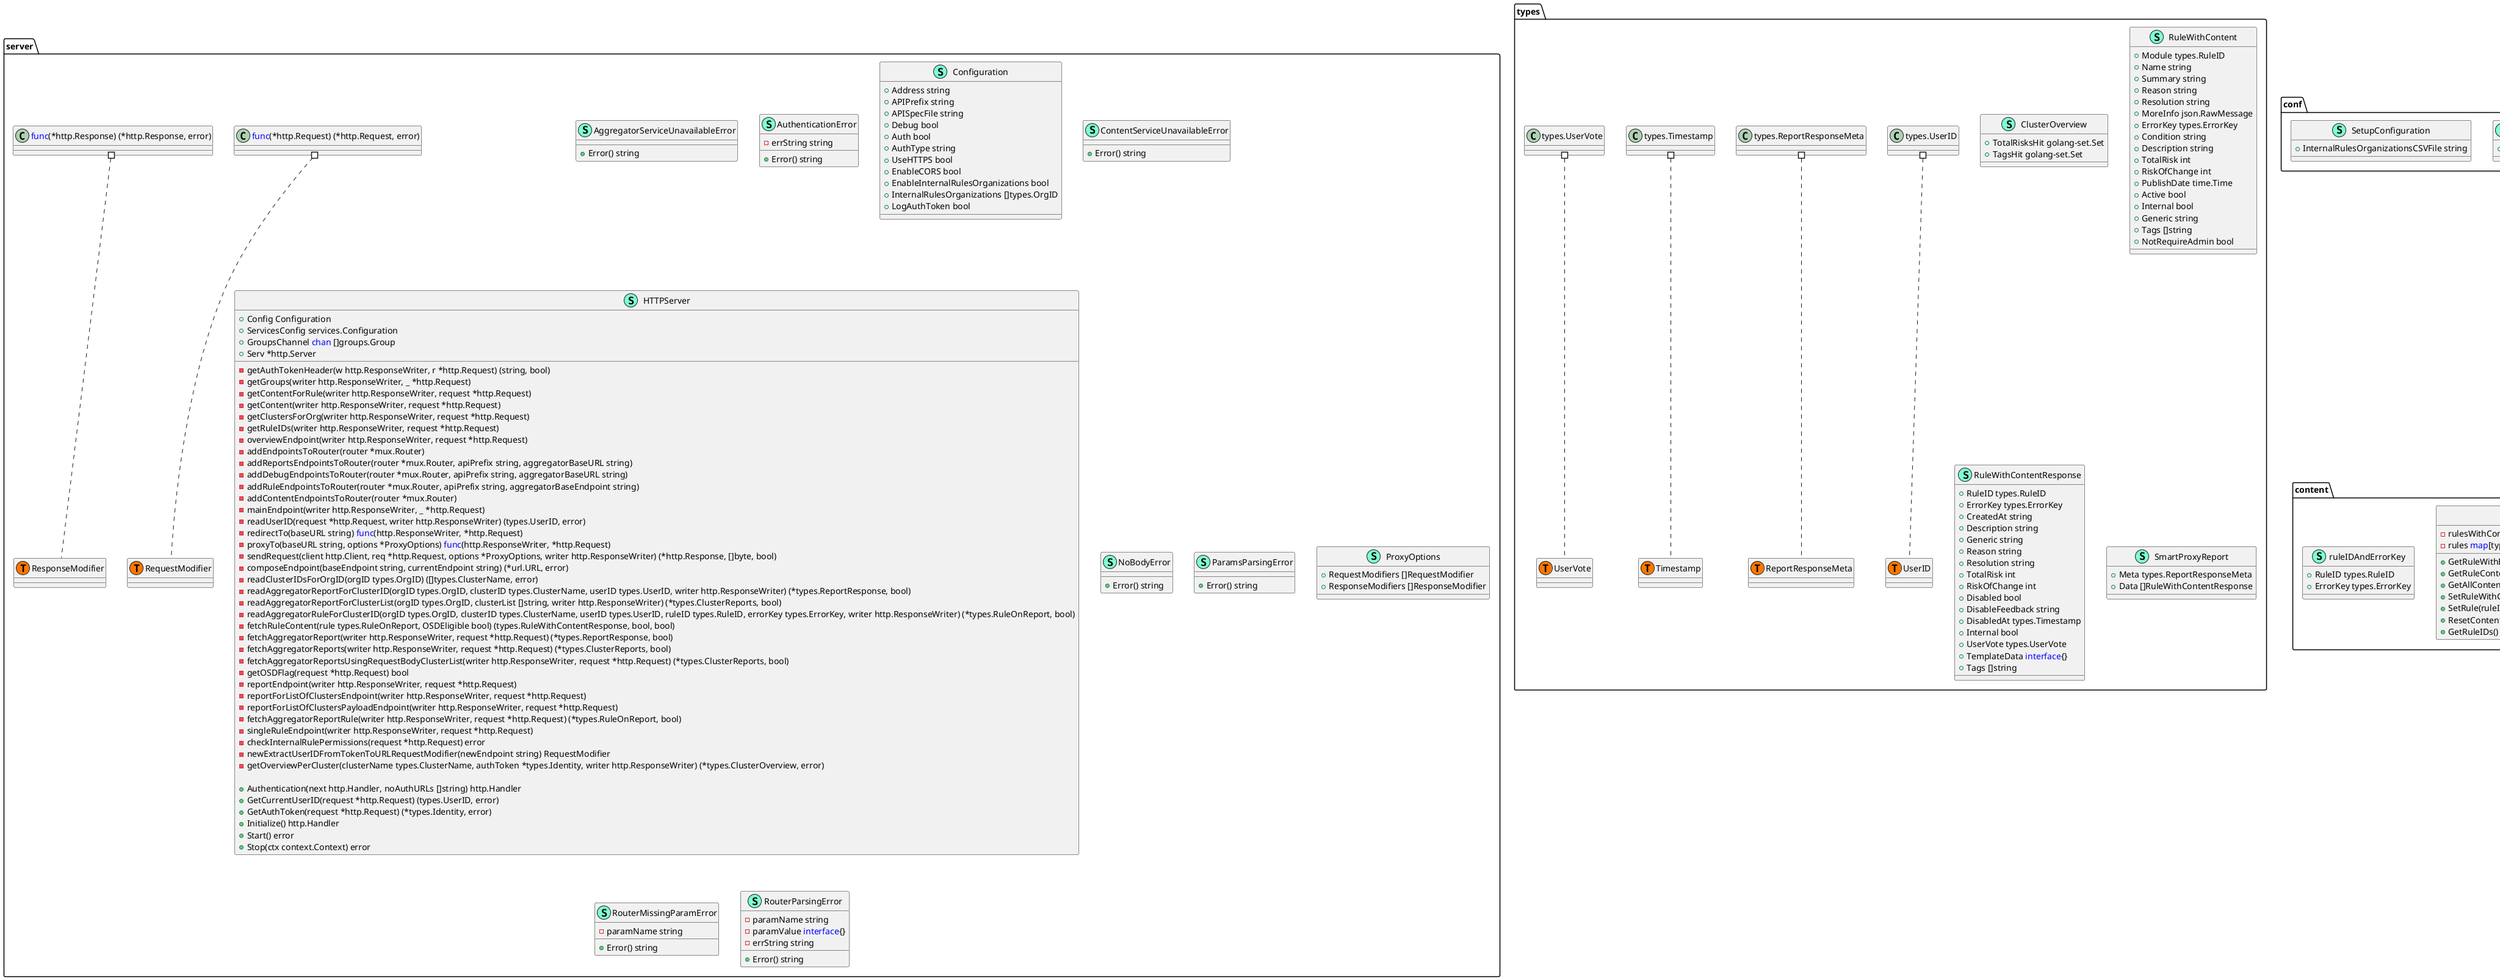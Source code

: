@startuml
namespace conf {
    class MetricsConfiguration << (S,Aquamarine) >> {
        + Namespace string

    }
    class SetupConfiguration << (S,Aquamarine) >> {
        + InternalRulesOrganizationsCSVFile string

    }
}


namespace content {
    class RulesWithContentStorage << (S,Aquamarine) >> {
        - rulesWithContent <font color=blue>map</font>[ruleIDAndErrorKey]*types.RuleWithContent
        - rules <font color=blue>map</font>[types.RuleID]*types.RuleContent

        + GetRuleWithErrorKeyContent(ruleID types.RuleID, errorKey types.ErrorKey) (*types.RuleWithContent, bool)
        + GetRuleContent(ruleID types.RuleID) (*types.RuleContent, bool)
        + GetAllContent() []types.RuleContent
        + SetRuleWithContent(ruleID types.RuleID, errorKey types.ErrorKey, ruleWithContent *types.RuleWithContent) 
        + SetRule(ruleID types.RuleID, ruleContent types.RuleContent) 
        + ResetContent() 
        + GetRuleIDs() []string

    }
    class ruleIDAndErrorKey << (S,Aquamarine) >> {
        + RuleID types.RuleID
        + ErrorKey types.ErrorKey

    }
}
"sync.RWMutex" *-- "content.RulesWithContentStorage"


namespace helpers {
    class helpers.APIRequest << (T, #FF7700) >>  {
    }
    class helpers.APIResponse << (T, #FF7700) >>  {
    }
    class "helpers.APIResponse" as helpersAPIResponse {
        'This class was created so that we can correctly have an alias pointing to this name. Since it contains dots that can break namespaces
    }
    class "helpers.APIRequest" as helpersAPIRequest {
        'This class was created so that we can correctly have an alias pointing to this name. Since it contains dots that can break namespaces
    }
}


namespace main {
    class main.ExitCode << (T, #FF7700) >>  {
    }
}


namespace server {
    class AggregatorServiceUnavailableError << (S,Aquamarine) >> {
        + Error() string

    }
    class AuthenticationError << (S,Aquamarine) >> {
        - errString string

        + Error() string

    }
    class Configuration << (S,Aquamarine) >> {
        + Address string
        + APIPrefix string
        + APISpecFile string
        + Debug bool
        + Auth bool
        + AuthType string
        + UseHTTPS bool
        + EnableCORS bool
        + EnableInternalRulesOrganizations bool
        + InternalRulesOrganizations []types.OrgID
        + LogAuthToken bool

    }
    class ContentServiceUnavailableError << (S,Aquamarine) >> {
        + Error() string

    }
    class HTTPServer << (S,Aquamarine) >> {
        + Config Configuration
        + ServicesConfig services.Configuration
        + GroupsChannel <font color=blue>chan</font> []groups.Group
        + Serv *http.Server

        - getAuthTokenHeader(w http.ResponseWriter, r *http.Request) (string, bool)
        - getGroups(writer http.ResponseWriter, _ *http.Request) 
        - getContentForRule(writer http.ResponseWriter, request *http.Request) 
        - getContent(writer http.ResponseWriter, request *http.Request) 
        - getClustersForOrg(writer http.ResponseWriter, request *http.Request) 
        - getRuleIDs(writer http.ResponseWriter, request *http.Request) 
        - overviewEndpoint(writer http.ResponseWriter, request *http.Request) 
        - addEndpointsToRouter(router *mux.Router) 
        - addReportsEndpointsToRouter(router *mux.Router, apiPrefix string, aggregatorBaseURL string) 
        - addDebugEndpointsToRouter(router *mux.Router, apiPrefix string, aggregatorBaseURL string) 
        - addRuleEndpointsToRouter(router *mux.Router, apiPrefix string, aggregatorBaseEndpoint string) 
        - addContentEndpointsToRouter(router *mux.Router) 
        - mainEndpoint(writer http.ResponseWriter, _ *http.Request) 
        - readUserID(request *http.Request, writer http.ResponseWriter) (types.UserID, error)
        - redirectTo(baseURL string) <font color=blue>func</font>(http.ResponseWriter, *http.Request) 
        - proxyTo(baseURL string, options *ProxyOptions) <font color=blue>func</font>(http.ResponseWriter, *http.Request) 
        - sendRequest(client http.Client, req *http.Request, options *ProxyOptions, writer http.ResponseWriter) (*http.Response, []byte, bool)
        - composeEndpoint(baseEndpoint string, currentEndpoint string) (*url.URL, error)
        - readClusterIDsForOrgID(orgID types.OrgID) ([]types.ClusterName, error)
        - readAggregatorReportForClusterID(orgID types.OrgID, clusterID types.ClusterName, userID types.UserID, writer http.ResponseWriter) (*types.ReportResponse, bool)
        - readAggregatorReportForClusterList(orgID types.OrgID, clusterList []string, writer http.ResponseWriter) (*types.ClusterReports, bool)
        - readAggregatorRuleForClusterID(orgID types.OrgID, clusterID types.ClusterName, userID types.UserID, ruleID types.RuleID, errorKey types.ErrorKey, writer http.ResponseWriter) (*types.RuleOnReport, bool)
        - fetchRuleContent(rule types.RuleOnReport, OSDEligible bool) (types.RuleWithContentResponse, bool, bool)
        - fetchAggregatorReport(writer http.ResponseWriter, request *http.Request) (*types.ReportResponse, bool)
        - fetchAggregatorReports(writer http.ResponseWriter, request *http.Request) (*types.ClusterReports, bool)
        - fetchAggregatorReportsUsingRequestBodyClusterList(writer http.ResponseWriter, request *http.Request) (*types.ClusterReports, bool)
        - getOSDFlag(request *http.Request) bool
        - reportEndpoint(writer http.ResponseWriter, request *http.Request) 
        - reportForListOfClustersEndpoint(writer http.ResponseWriter, request *http.Request) 
        - reportForListOfClustersPayloadEndpoint(writer http.ResponseWriter, request *http.Request) 
        - fetchAggregatorReportRule(writer http.ResponseWriter, request *http.Request) (*types.RuleOnReport, bool)
        - singleRuleEndpoint(writer http.ResponseWriter, request *http.Request) 
        - checkInternalRulePermissions(request *http.Request) error
        - newExtractUserIDFromTokenToURLRequestModifier(newEndpoint string) RequestModifier
        - getOverviewPerCluster(clusterName types.ClusterName, authToken *types.Identity, writer http.ResponseWriter) (*types.ClusterOverview, error)

        + Authentication(next http.Handler, noAuthURLs []string) http.Handler
        + GetCurrentUserID(request *http.Request) (types.UserID, error)
        + GetAuthToken(request *http.Request) (*types.Identity, error)
        + Initialize() http.Handler
        + Start() error
        + Stop(ctx context.Context) error

    }
    class NoBodyError << (S,Aquamarine) >> {
        + Error() string

    }
    class ParamsParsingError << (S,Aquamarine) >> {
        + Error() string

    }
    class ProxyOptions << (S,Aquamarine) >> {
        + RequestModifiers []RequestModifier
        + ResponseModifiers []ResponseModifier

    }
    class RouterMissingParamError << (S,Aquamarine) >> {
        - paramName string

        + Error() string

    }
    class RouterParsingError << (S,Aquamarine) >> {
        - paramName string
        - paramValue <font color=blue>interface</font>{}
        - errString string

        + Error() string

    }
    class server.RequestModifier << (T, #FF7700) >>  {
    }
    class server.ResponseModifier << (T, #FF7700) >>  {
    }
    class "<font color=blue>func</font>(*http.Request) (*http.Request, error)" as fontcolorbluefuncfonthttpRequesthttpRequesterror {
        'This class was created so that we can correctly have an alias pointing to this name. Since it contains dots that can break namespaces
    }
    class "<font color=blue>func</font>(*http.Response) (*http.Response, error)" as fontcolorbluefuncfonthttpResponsehttpResponseerror {
        'This class was created so that we can correctly have an alias pointing to this name. Since it contains dots that can break namespaces
    }
}


namespace services {
    class Configuration << (S,Aquamarine) >> {
        + AggregatorBaseEndpoint string
        + ContentBaseEndpoint string
        + GroupsPollingTime time.Duration

    }
}


namespace types {
    class ClusterOverview << (S,Aquamarine) >> {
        + TotalRisksHit golang-set.Set
        + TagsHit golang-set.Set

    }
    class RuleWithContent << (S,Aquamarine) >> {
        + Module types.RuleID
        + Name string
        + Summary string
        + Reason string
        + Resolution string
        + MoreInfo json.RawMessage
        + ErrorKey types.ErrorKey
        + Condition string
        + Description string
        + TotalRisk int
        + RiskOfChange int
        + PublishDate time.Time
        + Active bool
        + Internal bool
        + Generic string
        + Tags []string
        + NotRequireAdmin bool

    }
    class RuleWithContentResponse << (S,Aquamarine) >> {
        + RuleID types.RuleID
        + ErrorKey types.ErrorKey
        + CreatedAt string
        + Description string
        + Generic string
        + Reason string
        + Resolution string
        + TotalRisk int
        + RiskOfChange int
        + Disabled bool
        + DisableFeedback string
        + DisabledAt types.Timestamp
        + Internal bool
        + UserVote types.UserVote
        + TemplateData <font color=blue>interface</font>{}
        + Tags []string

    }
    class SmartProxyReport << (S,Aquamarine) >> {
        + Meta types.ReportResponseMeta
        + Data []RuleWithContentResponse

    }
    class types.ReportResponseMeta << (T, #FF7700) >>  {
    }
    class types.Timestamp << (T, #FF7700) >>  {
    }
    class types.UserID << (T, #FF7700) >>  {
    }
    class types.UserVote << (T, #FF7700) >>  {
    }
    class "types.UserID" as typesUserID {
        'This class was created so that we can correctly have an alias pointing to this name. Since it contains dots that can break namespaces
    }
    class "types.ReportResponseMeta" as typesReportResponseMeta {
        'This class was created so that we can correctly have an alias pointing to this name. Since it contains dots that can break namespaces
    }
    class "types.Timestamp" as typesTimestamp {
        'This class was created so that we can correctly have an alias pointing to this name. Since it contains dots that can break namespaces
    }
    class "types.UserVote" as typesUserVote {
        'This class was created so that we can correctly have an alias pointing to this name. Since it contains dots that can break namespaces
    }
}


"__builtin__.int" #.. "main.ExitCode"
"helpers.helpersAPIRequest" #.. "helpers.APIRequest"
"helpers.helpersAPIResponse" #.. "helpers.APIResponse"
"server.fontcolorbluefuncfonthttpRequesthttpRequesterror" #.. "server.RequestModifier"
"server.fontcolorbluefuncfonthttpResponsehttpResponseerror" #.. "server.ResponseModifier"
"types.typesReportResponseMeta" #.. "types.ReportResponseMeta"
"types.typesTimestamp" #.. "types.Timestamp"
"types.typesUserID" #.. "types.UserID"
"types.typesUserVote" #.. "types.UserVote"
@enduml
